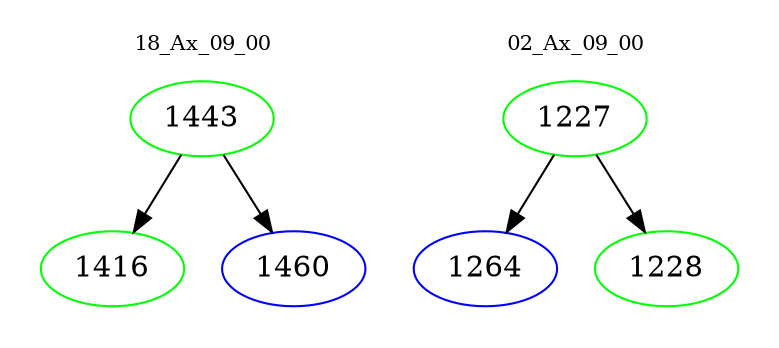digraph{
subgraph cluster_0 {
color = white
label = "18_Ax_09_00";
fontsize=10;
T0_1443 [label="1443", color="green"]
T0_1443 -> T0_1416 [color="black"]
T0_1416 [label="1416", color="green"]
T0_1443 -> T0_1460 [color="black"]
T0_1460 [label="1460", color="blue"]
}
subgraph cluster_1 {
color = white
label = "02_Ax_09_00";
fontsize=10;
T1_1227 [label="1227", color="green"]
T1_1227 -> T1_1264 [color="black"]
T1_1264 [label="1264", color="blue"]
T1_1227 -> T1_1228 [color="black"]
T1_1228 [label="1228", color="green"]
}
}
